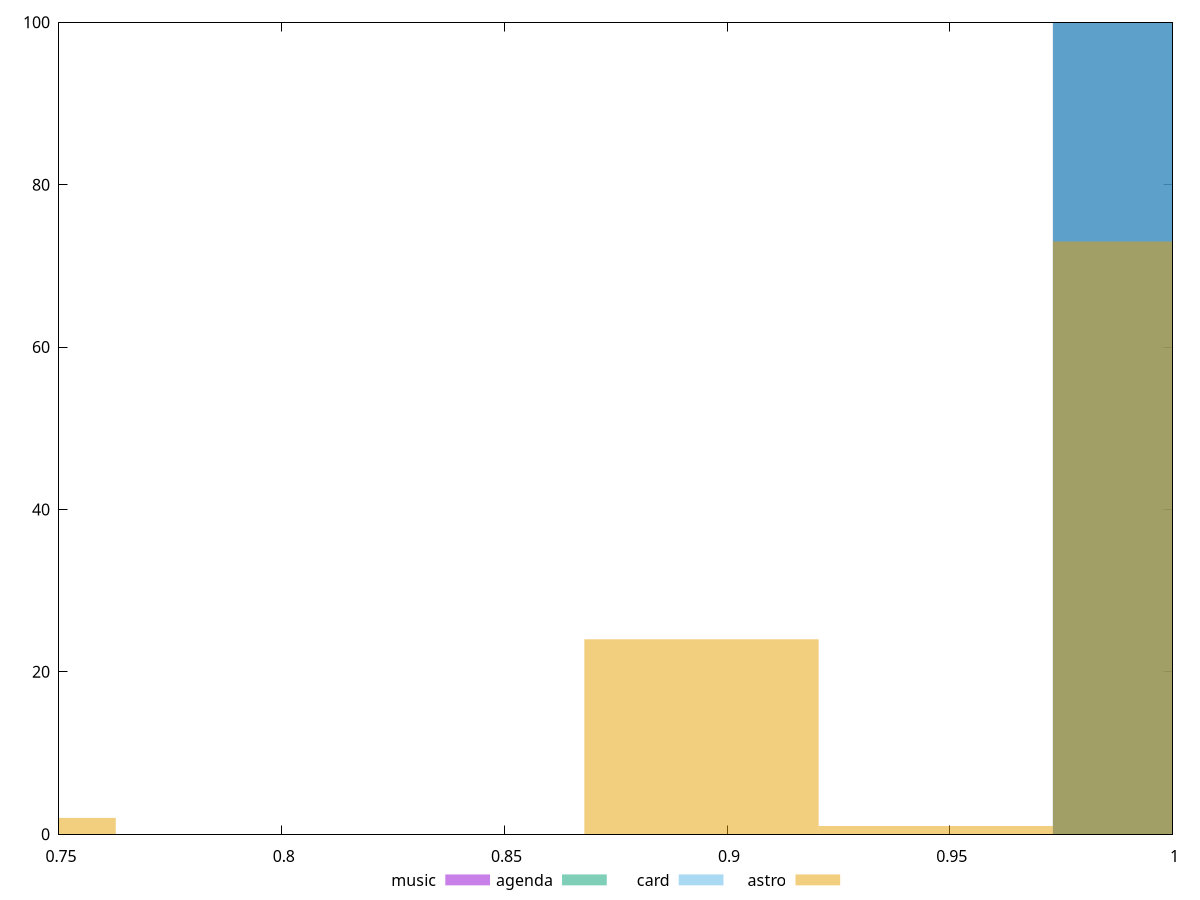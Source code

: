 reset

$music <<EOF
0.999455105439018 100
EOF

$agenda <<EOF
0.999455105439018 100
EOF

$card <<EOF
0.999455105439018 100
EOF

$astro <<EOF
0.999455105439018 73
0.946852205152754 1
0.8942493048664899 24
0.7364406040076975 2
EOF

set key outside below
set boxwidth 0.05260290028626411
set xrange [0.75:1]
set yrange [0:100]
set trange [0:100]
set style fill transparent solid 0.5 noborder
set terminal svg size 640, 520 enhanced background rgb 'white'
set output "reports/report_00028_2021-02-24T12-49-42.674Z/legacy-javascript/comparison/histogram/all_score.svg"

plot $music title "music" with boxes, \
     $agenda title "agenda" with boxes, \
     $card title "card" with boxes, \
     $astro title "astro" with boxes

reset
